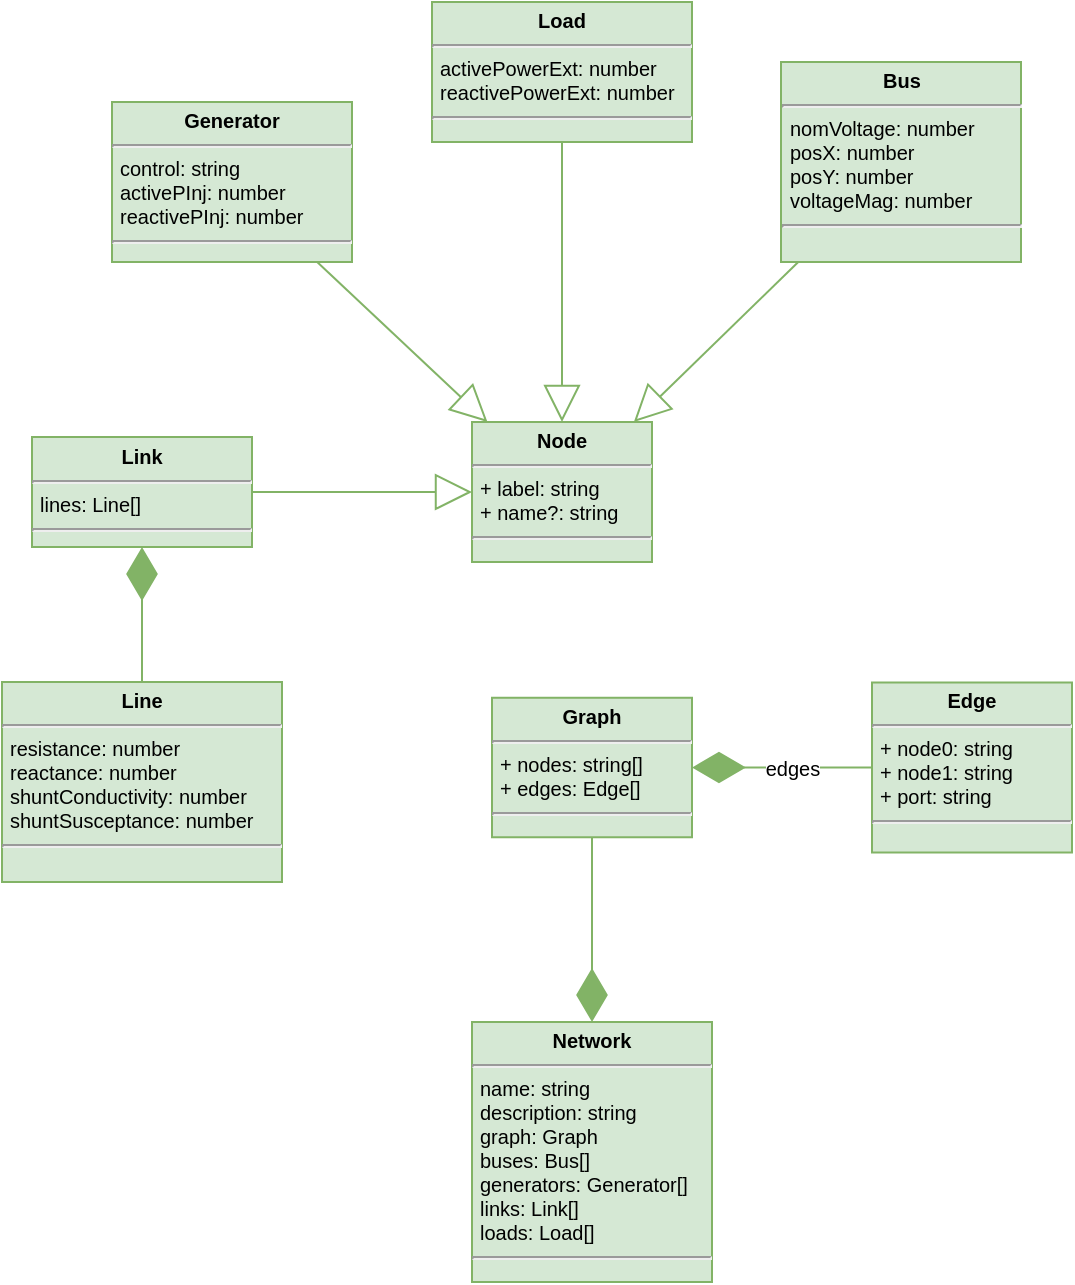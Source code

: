 <mxfile compressed="false" version="13.4.4" type="device">
  <diagram id="8O5Bz_8Xn0gQCtsVP_Rd" name="Page-1">
    <mxGraphModel dx="652" dy="656" grid="1" gridSize="10" guides="1" tooltips="1" connect="1" arrows="1" fold="1" page="1" pageScale="1" pageWidth="1169" pageHeight="827" math="0" shadow="0">
      <root>
        <mxCell id="0" />
        <mxCell id="1" parent="0" />
        <mxCell id="vmsDC6OPAGH_N-1dSbfU-2" style="edgeStyle=none;orthogonalLoop=1;jettySize=auto;html=1;endArrow=diamondThin;endFill=1;endSize=24;fontSize=10;fillColor=#d5e8d4;strokeColor=#82b366;" edge="1" parent="1" source="SMYpeR8r_mxg2tHlw__O-6" target="vmsDC6OPAGH_N-1dSbfU-1">
          <mxGeometry relative="1" as="geometry" />
        </mxCell>
        <mxCell id="SMYpeR8r_mxg2tHlw__O-6" value="&lt;p style=&quot;margin: 4px 0px 0px ; text-align: center ; font-size: 10px&quot;&gt;&lt;b style=&quot;font-size: 10px&quot;&gt;Graph&lt;/b&gt;&lt;/p&gt;&lt;hr style=&quot;font-size: 10px&quot;&gt;&lt;p style=&quot;margin: 0px 0px 0px 4px ; font-size: 10px&quot;&gt;+ nodes: string[]&lt;/p&gt;&lt;p style=&quot;margin: 0px 0px 0px 4px ; font-size: 10px&quot;&gt;+ edges: Edge[]&lt;/p&gt;&lt;hr style=&quot;font-size: 10px&quot;&gt;&lt;p style=&quot;margin: 0px 0px 0px 4px ; font-size: 10px&quot;&gt;&lt;br style=&quot;font-size: 10px&quot;&gt;&lt;/p&gt;" style="verticalAlign=top;align=left;overflow=fill;fontSize=10;fontFamily=Helvetica;html=1;fillColor=#d5e8d4;strokeColor=#82b366;" parent="1" vertex="1">
          <mxGeometry x="440" y="507.88" width="100" height="69.75" as="geometry" />
        </mxCell>
        <mxCell id="SMYpeR8r_mxg2tHlw__O-21" value="edges" style="edgeStyle=none;orthogonalLoop=1;jettySize=auto;html=1;labelBackgroundColor=#ffffff;endArrow=diamondThin;endFill=1;endSize=24;fontSize=10;fillColor=#d5e8d4;strokeColor=#82b366;" parent="1" source="SMYpeR8r_mxg2tHlw__O-17" target="SMYpeR8r_mxg2tHlw__O-6" edge="1">
          <mxGeometry x="-0.111" relative="1" as="geometry">
            <mxPoint as="offset" />
          </mxGeometry>
        </mxCell>
        <mxCell id="SMYpeR8r_mxg2tHlw__O-17" value="&lt;p style=&quot;margin: 4px 0px 0px ; text-align: center ; font-size: 10px&quot;&gt;&lt;b style=&quot;font-size: 10px&quot;&gt;Edge&lt;/b&gt;&lt;/p&gt;&lt;hr style=&quot;font-size: 10px&quot;&gt;&lt;p style=&quot;margin: 0px 0px 0px 4px ; font-size: 10px&quot;&gt;&lt;span style=&quot;font-size: 10px&quot;&gt;+ node0: string&lt;/span&gt;&lt;br style=&quot;font-size: 10px&quot;&gt;&lt;/p&gt;&lt;p style=&quot;margin: 0px 0px 0px 4px ; font-size: 10px&quot;&gt;+ node1: string&lt;/p&gt;&lt;p style=&quot;margin: 0px 0px 0px 4px ; font-size: 10px&quot;&gt;+ port: string&lt;/p&gt;&lt;hr style=&quot;font-size: 10px&quot;&gt;&lt;br style=&quot;font-size: 10px&quot;&gt;&lt;p style=&quot;margin: 0px 0px 0px 4px ; font-size: 10px&quot;&gt;&lt;br style=&quot;font-size: 10px&quot;&gt;&lt;/p&gt;" style="verticalAlign=top;align=left;overflow=fill;fontSize=10;fontFamily=Helvetica;html=1;fillColor=#d5e8d4;strokeColor=#82b366;" parent="1" vertex="1">
          <mxGeometry x="630" y="500.25" width="100" height="85" as="geometry" />
        </mxCell>
        <mxCell id="SMYpeR8r_mxg2tHlw__O-18" value="&lt;p style=&quot;margin: 4px 0px 0px ; text-align: center ; font-size: 10px&quot;&gt;&lt;b style=&quot;font-size: 10px&quot;&gt;Node&lt;/b&gt;&lt;/p&gt;&lt;hr style=&quot;font-size: 10px&quot;&gt;&lt;p style=&quot;margin: 0px 0px 0px 4px ; font-size: 10px&quot;&gt;&lt;span style=&quot;font-size: 10px&quot;&gt;+ label: string&lt;/span&gt;&lt;/p&gt;&lt;p style=&quot;margin: 0px 0px 0px 4px ; font-size: 10px&quot;&gt;&lt;span style=&quot;font-size: 10px&quot;&gt;+ name?: string&lt;/span&gt;&lt;/p&gt;&lt;hr style=&quot;font-size: 10px&quot;&gt;&lt;p style=&quot;margin: 0px 0px 0px 4px ; font-size: 10px&quot;&gt;&lt;br style=&quot;font-size: 10px&quot;&gt;&lt;br style=&quot;font-size: 10px&quot;&gt;&lt;/p&gt;" style="verticalAlign=top;align=left;overflow=fill;fontSize=10;fontFamily=Helvetica;html=1;fillColor=#d5e8d4;strokeColor=#82b366;" parent="1" vertex="1">
          <mxGeometry x="430" y="370" width="90" height="70" as="geometry" />
        </mxCell>
        <mxCell id="SMYpeR8r_mxg2tHlw__O-25" value="&lt;p style=&quot;margin: 4px 0px 0px ; text-align: center ; font-size: 10px&quot;&gt;&lt;b style=&quot;font-size: 10px&quot;&gt;Link&lt;/b&gt;&lt;/p&gt;&lt;hr style=&quot;font-size: 10px&quot;&gt;&lt;p style=&quot;margin: 0px 0px 0px 4px ; font-size: 10px&quot;&gt;&lt;span&gt;lines: Line[]&lt;/span&gt;&lt;br&gt;&lt;/p&gt;&lt;hr style=&quot;font-size: 10px&quot;&gt;&lt;p style=&quot;margin: 0px 0px 0px 4px ; font-size: 10px&quot;&gt;&lt;br&gt;&lt;/p&gt;" style="verticalAlign=top;align=left;overflow=fill;fontSize=10;fontFamily=Helvetica;html=1;fillColor=#d5e8d4;strokeColor=#82b366;" parent="1" vertex="1">
          <mxGeometry x="210" y="377.5" width="110" height="55" as="geometry" />
        </mxCell>
        <mxCell id="SMYpeR8r_mxg2tHlw__O-28" style="edgeStyle=none;orthogonalLoop=1;jettySize=auto;html=1;labelBackgroundColor=none;endArrow=diamondThin;endFill=1;endSize=24;fontSize=10;fillColor=#d5e8d4;strokeColor=#82b366;" parent="1" source="SMYpeR8r_mxg2tHlw__O-26" target="SMYpeR8r_mxg2tHlw__O-25" edge="1">
          <mxGeometry relative="1" as="geometry" />
        </mxCell>
        <mxCell id="SMYpeR8r_mxg2tHlw__O-26" value="&lt;p style=&quot;margin: 4px 0px 0px ; text-align: center ; font-size: 10px&quot;&gt;&lt;b style=&quot;font-size: 10px&quot;&gt;Line&lt;/b&gt;&lt;/p&gt;&lt;hr style=&quot;font-size: 10px&quot;&gt;&lt;p style=&quot;margin: 0px 0px 0px 4px ; font-size: 10px&quot;&gt;&lt;span&gt;resistance: number&lt;/span&gt;&lt;br&gt;&lt;/p&gt;&lt;p style=&quot;margin: 0px 0px 0px 4px ; font-size: 10px&quot;&gt;&lt;span&gt;reactance: number&lt;/span&gt;&lt;/p&gt;&lt;p style=&quot;margin: 0px 0px 0px 4px ; font-size: 10px&quot;&gt;&lt;span&gt;shuntConductivity: number&lt;/span&gt;&lt;/p&gt;&lt;p style=&quot;margin: 0px 0px 0px 4px ; font-size: 10px&quot;&gt;&lt;span&gt;shuntSusceptance: number&lt;/span&gt;&lt;/p&gt;&lt;hr style=&quot;font-size: 10px&quot;&gt;&lt;p style=&quot;margin: 0px 0px 0px 4px ; font-size: 10px&quot;&gt;&lt;br&gt;&lt;/p&gt;" style="verticalAlign=top;align=left;overflow=fill;fontSize=10;fontFamily=Helvetica;html=1;fillColor=#d5e8d4;strokeColor=#82b366;" parent="1" vertex="1">
          <mxGeometry x="195" y="500" width="140" height="100" as="geometry" />
        </mxCell>
        <mxCell id="SMYpeR8r_mxg2tHlw__O-27" value="" style="endArrow=block;endSize=16;endFill=0;html=1;labelBackgroundColor=none;fontSize=10;fillColor=#d5e8d4;strokeColor=#82b366;" parent="1" source="SMYpeR8r_mxg2tHlw__O-25" target="SMYpeR8r_mxg2tHlw__O-18" edge="1">
          <mxGeometry width="160" relative="1" as="geometry">
            <mxPoint x="260" y="480" as="sourcePoint" />
            <mxPoint x="420" y="480" as="targetPoint" />
          </mxGeometry>
        </mxCell>
        <mxCell id="SMYpeR8r_mxg2tHlw__O-36" style="edgeStyle=none;orthogonalLoop=1;jettySize=auto;html=1;labelBackgroundColor=none;endArrow=block;endFill=0;endSize=16;fontSize=10;fillColor=#d5e8d4;strokeColor=#82b366;" parent="1" source="SMYpeR8r_mxg2tHlw__O-29" target="SMYpeR8r_mxg2tHlw__O-18" edge="1">
          <mxGeometry relative="1" as="geometry" />
        </mxCell>
        <mxCell id="SMYpeR8r_mxg2tHlw__O-29" value="&lt;p style=&quot;margin: 4px 0px 0px ; text-align: center ; font-size: 10px&quot;&gt;&lt;b style=&quot;font-size: 10px&quot;&gt;Bus&lt;/b&gt;&lt;/p&gt;&lt;hr style=&quot;font-size: 10px&quot;&gt;&lt;p style=&quot;margin: 0px 0px 0px 4px ; font-size: 10px&quot;&gt;&lt;span&gt;nomVoltage: number&lt;/span&gt;&lt;br&gt;&lt;/p&gt;&lt;p style=&quot;margin: 0px 0px 0px 4px ; font-size: 10px&quot;&gt;&lt;span&gt;posX: number&lt;/span&gt;&lt;/p&gt;&lt;p style=&quot;margin: 0px 0px 0px 4px ; font-size: 10px&quot;&gt;&lt;span&gt;posY: number&lt;/span&gt;&lt;/p&gt;&lt;p style=&quot;margin: 0px 0px 0px 4px ; font-size: 10px&quot;&gt;&lt;span&gt;voltageMag: number&lt;/span&gt;&lt;/p&gt;&lt;hr style=&quot;font-size: 10px&quot;&gt;&lt;p style=&quot;margin: 0px 0px 0px 4px ; font-size: 10px&quot;&gt;&lt;br&gt;&lt;/p&gt;" style="verticalAlign=top;align=left;overflow=fill;fontSize=10;fontFamily=Helvetica;html=1;fillColor=#d5e8d4;strokeColor=#82b366;" parent="1" vertex="1">
          <mxGeometry x="584.5" y="190" width="120" height="100" as="geometry" />
        </mxCell>
        <mxCell id="SMYpeR8r_mxg2tHlw__O-35" style="edgeStyle=none;orthogonalLoop=1;jettySize=auto;html=1;labelBackgroundColor=none;endArrow=block;endFill=0;endSize=16;fontSize=10;fillColor=#d5e8d4;strokeColor=#82b366;" parent="1" source="SMYpeR8r_mxg2tHlw__O-31" target="SMYpeR8r_mxg2tHlw__O-18" edge="1">
          <mxGeometry relative="1" as="geometry" />
        </mxCell>
        <mxCell id="SMYpeR8r_mxg2tHlw__O-31" value="&lt;p style=&quot;margin: 4px 0px 0px ; text-align: center ; font-size: 10px&quot;&gt;&lt;b style=&quot;font-size: 10px&quot;&gt;Generator&lt;/b&gt;&lt;/p&gt;&lt;hr style=&quot;font-size: 10px&quot;&gt;&lt;p style=&quot;margin: 0px 0px 0px 4px ; font-size: 10px&quot;&gt;&lt;span&gt;control: string&lt;/span&gt;&lt;br&gt;&lt;/p&gt;&lt;p style=&quot;margin: 0px 0px 0px 4px ; font-size: 10px&quot;&gt;activePInj: number&lt;/p&gt;&lt;p style=&quot;margin: 0px 0px 0px 4px ; font-size: 10px&quot;&gt;reactivePInj: number&lt;/p&gt;&lt;hr style=&quot;font-size: 10px&quot;&gt;&lt;p style=&quot;margin: 0px 0px 0px 4px ; font-size: 10px&quot;&gt;&lt;br&gt;&lt;/p&gt;" style="verticalAlign=top;align=left;overflow=fill;fontSize=10;fontFamily=Helvetica;html=1;fillColor=#d5e8d4;strokeColor=#82b366;" parent="1" vertex="1">
          <mxGeometry x="250" y="210" width="120" height="80" as="geometry" />
        </mxCell>
        <mxCell id="SMYpeR8r_mxg2tHlw__O-34" style="edgeStyle=none;orthogonalLoop=1;jettySize=auto;html=1;labelBackgroundColor=none;endArrow=block;endFill=0;endSize=16;fontSize=10;fillColor=#d5e8d4;strokeColor=#82b366;" parent="1" source="SMYpeR8r_mxg2tHlw__O-32" target="SMYpeR8r_mxg2tHlw__O-18" edge="1">
          <mxGeometry relative="1" as="geometry" />
        </mxCell>
        <mxCell id="SMYpeR8r_mxg2tHlw__O-32" value="&lt;p style=&quot;margin: 4px 0px 0px ; text-align: center ; font-size: 10px&quot;&gt;&lt;b style=&quot;font-size: 10px&quot;&gt;Load&lt;/b&gt;&lt;/p&gt;&lt;hr style=&quot;font-size: 10px&quot;&gt;&lt;p style=&quot;margin: 0px 0px 0px 4px ; font-size: 10px&quot;&gt;&lt;span&gt;activePowerExt: number&lt;/span&gt;&lt;br&gt;&lt;/p&gt;&lt;p style=&quot;margin: 0px 0px 0px 4px ; font-size: 10px&quot;&gt;&lt;span&gt;reactivePowerExt: number&lt;/span&gt;&lt;/p&gt;&lt;hr style=&quot;font-size: 10px&quot;&gt;&lt;p style=&quot;margin: 0px 0px 0px 4px ; font-size: 10px&quot;&gt;&lt;br&gt;&lt;/p&gt;" style="verticalAlign=top;align=left;overflow=fill;fontSize=10;fontFamily=Helvetica;html=1;fillColor=#d5e8d4;strokeColor=#82b366;" parent="1" vertex="1">
          <mxGeometry x="410" y="160" width="130" height="70" as="geometry" />
        </mxCell>
        <mxCell id="vmsDC6OPAGH_N-1dSbfU-1" value="&lt;p style=&quot;margin: 4px 0px 0px ; text-align: center ; font-size: 10px&quot;&gt;&lt;b style=&quot;font-size: 10px&quot;&gt;Network&lt;/b&gt;&lt;/p&gt;&lt;hr style=&quot;font-size: 10px&quot;&gt;&lt;p style=&quot;margin: 0px 0px 0px 4px ; font-size: 10px&quot;&gt;name: string&lt;/p&gt;&lt;p style=&quot;margin: 0px 0px 0px 4px ; font-size: 10px&quot;&gt;description: string&lt;/p&gt;&lt;p style=&quot;margin: 0px 0px 0px 4px ; font-size: 10px&quot;&gt;graph: Graph&lt;/p&gt;&lt;p style=&quot;margin: 0px 0px 0px 4px ; font-size: 10px&quot;&gt;buses: Bus[]&lt;/p&gt;&lt;p style=&quot;margin: 0px 0px 0px 4px ; font-size: 10px&quot;&gt;generators: Generator[]&lt;/p&gt;&lt;p style=&quot;margin: 0px 0px 0px 4px ; font-size: 10px&quot;&gt;links: Link[]&lt;/p&gt;&lt;p style=&quot;margin: 0px 0px 0px 4px ; font-size: 10px&quot;&gt;loads: Load[]&lt;/p&gt;&lt;hr style=&quot;font-size: 10px&quot;&gt;&lt;p style=&quot;margin: 0px 0px 0px 4px ; font-size: 10px&quot;&gt;&lt;br style=&quot;font-size: 10px&quot;&gt;&lt;/p&gt;" style="verticalAlign=top;align=left;overflow=fill;fontSize=10;fontFamily=Helvetica;html=1;fillColor=#d5e8d4;strokeColor=#82b366;" vertex="1" parent="1">
          <mxGeometry x="430" y="670" width="120" height="130" as="geometry" />
        </mxCell>
      </root>
    </mxGraphModel>
  </diagram>
</mxfile>
